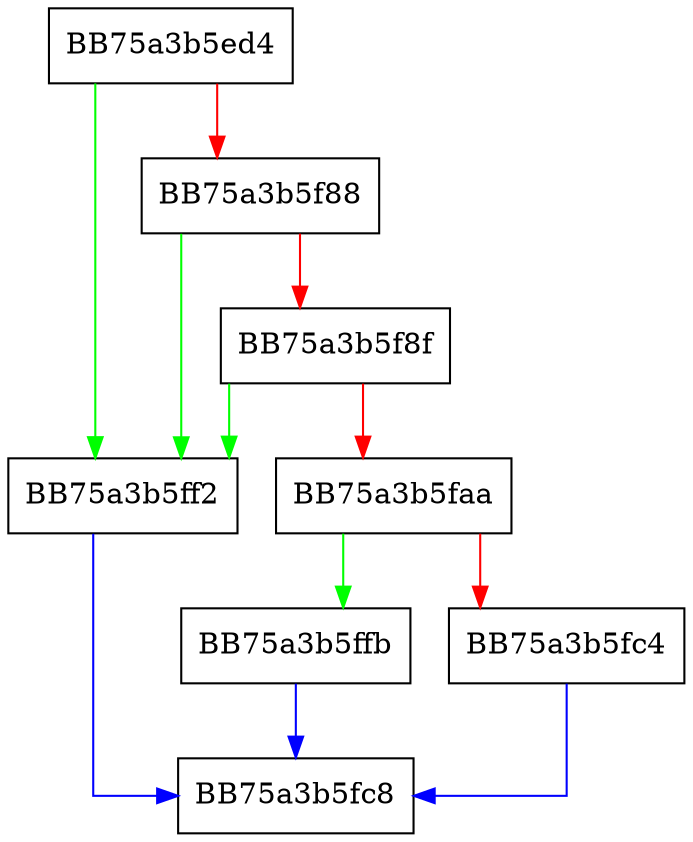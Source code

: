 digraph _get_norm_counter {
  node [shape="box"];
  graph [splines=ortho];
  BB75a3b5ed4 -> BB75a3b5ff2 [color="green"];
  BB75a3b5ed4 -> BB75a3b5f88 [color="red"];
  BB75a3b5f88 -> BB75a3b5ff2 [color="green"];
  BB75a3b5f88 -> BB75a3b5f8f [color="red"];
  BB75a3b5f8f -> BB75a3b5ff2 [color="green"];
  BB75a3b5f8f -> BB75a3b5faa [color="red"];
  BB75a3b5faa -> BB75a3b5ffb [color="green"];
  BB75a3b5faa -> BB75a3b5fc4 [color="red"];
  BB75a3b5fc4 -> BB75a3b5fc8 [color="blue"];
  BB75a3b5ff2 -> BB75a3b5fc8 [color="blue"];
  BB75a3b5ffb -> BB75a3b5fc8 [color="blue"];
}